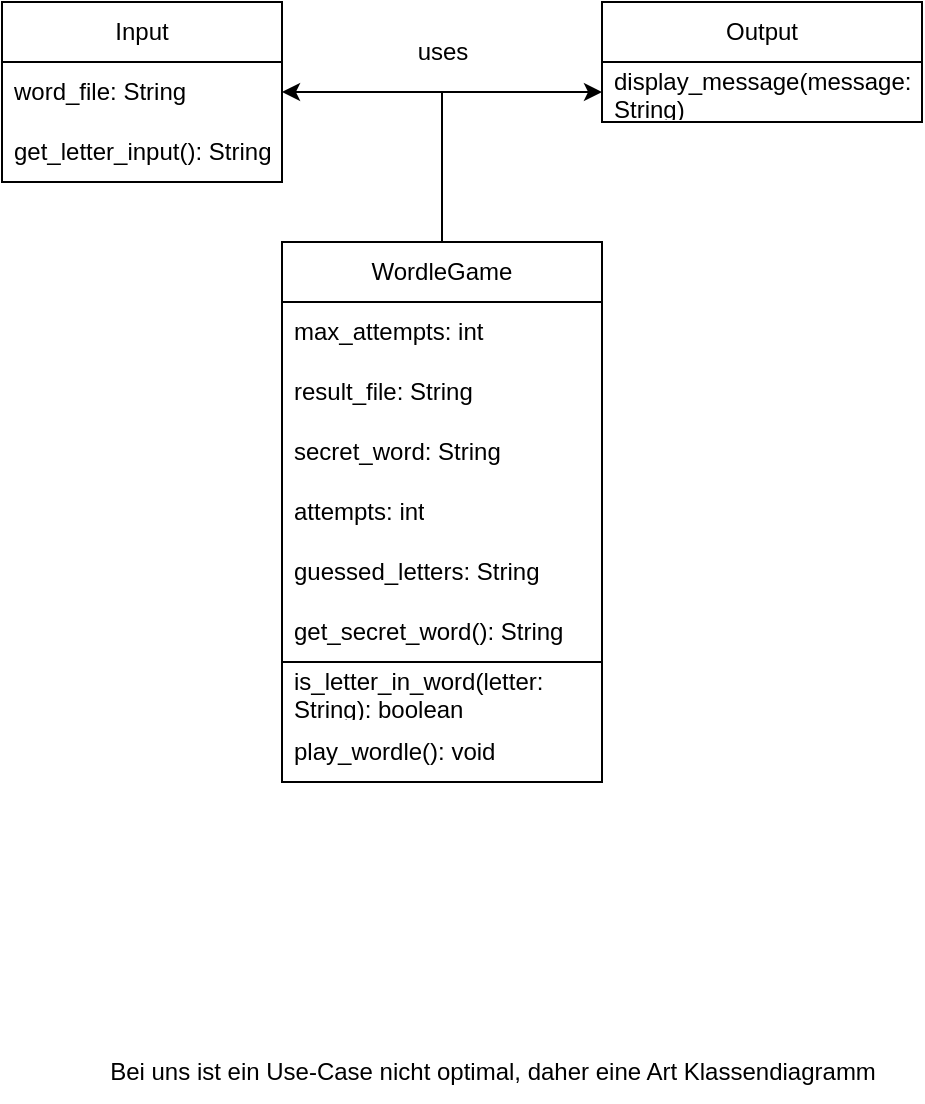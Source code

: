 <mxfile version="21.3.7" type="device">
  <diagram name="Seite-1" id="1A-EJZySvsrowMHgutVx">
    <mxGraphModel dx="841" dy="532" grid="1" gridSize="10" guides="1" tooltips="1" connect="1" arrows="1" fold="1" page="1" pageScale="1" pageWidth="827" pageHeight="1169" math="0" shadow="0">
      <root>
        <mxCell id="0" />
        <mxCell id="1" parent="0" />
        <mxCell id="ZKEbI1KlGsEDk0isB1mK-1" value="Input" style="swimlane;fontStyle=0;childLayout=stackLayout;horizontal=1;startSize=30;horizontalStack=0;resizeParent=1;resizeParentMax=0;resizeLast=0;collapsible=1;marginBottom=0;whiteSpace=wrap;html=1;" vertex="1" parent="1">
          <mxGeometry x="100" y="120" width="140" height="90" as="geometry" />
        </mxCell>
        <mxCell id="ZKEbI1KlGsEDk0isB1mK-29" value="word_file: String" style="text;strokeColor=none;fillColor=none;align=left;verticalAlign=middle;spacingLeft=4;spacingRight=4;overflow=hidden;points=[[0,0.5],[1,0.5]];portConstraint=eastwest;rotatable=0;whiteSpace=wrap;html=1;" vertex="1" parent="ZKEbI1KlGsEDk0isB1mK-1">
          <mxGeometry y="30" width="140" height="30" as="geometry" />
        </mxCell>
        <mxCell id="ZKEbI1KlGsEDk0isB1mK-2" value="get_letter_input(): String" style="text;strokeColor=none;fillColor=none;align=left;verticalAlign=middle;spacingLeft=4;spacingRight=4;overflow=hidden;points=[[0,0.5],[1,0.5]];portConstraint=eastwest;rotatable=0;whiteSpace=wrap;html=1;" vertex="1" parent="ZKEbI1KlGsEDk0isB1mK-1">
          <mxGeometry y="60" width="140" height="30" as="geometry" />
        </mxCell>
        <mxCell id="ZKEbI1KlGsEDk0isB1mK-30" style="edgeStyle=orthogonalEdgeStyle;rounded=0;orthogonalLoop=1;jettySize=auto;html=1;entryX=1;entryY=0.5;entryDx=0;entryDy=0;" edge="1" parent="1" source="ZKEbI1KlGsEDk0isB1mK-5" target="ZKEbI1KlGsEDk0isB1mK-29">
          <mxGeometry relative="1" as="geometry" />
        </mxCell>
        <mxCell id="ZKEbI1KlGsEDk0isB1mK-31" style="edgeStyle=orthogonalEdgeStyle;rounded=0;orthogonalLoop=1;jettySize=auto;html=1;" edge="1" parent="1" source="ZKEbI1KlGsEDk0isB1mK-5" target="ZKEbI1KlGsEDk0isB1mK-12">
          <mxGeometry relative="1" as="geometry" />
        </mxCell>
        <mxCell id="ZKEbI1KlGsEDk0isB1mK-5" value="WordleGame" style="swimlane;fontStyle=0;childLayout=stackLayout;horizontal=1;startSize=30;horizontalStack=0;resizeParent=1;resizeParentMax=0;resizeLast=0;collapsible=1;marginBottom=0;whiteSpace=wrap;html=1;" vertex="1" parent="1">
          <mxGeometry x="240" y="240" width="160" height="270" as="geometry" />
        </mxCell>
        <mxCell id="ZKEbI1KlGsEDk0isB1mK-7" value="max_attempts: int" style="text;strokeColor=none;fillColor=none;align=left;verticalAlign=middle;spacingLeft=4;spacingRight=4;overflow=hidden;points=[[0,0.5],[1,0.5]];portConstraint=eastwest;rotatable=0;whiteSpace=wrap;html=1;" vertex="1" parent="ZKEbI1KlGsEDk0isB1mK-5">
          <mxGeometry y="30" width="160" height="30" as="geometry" />
        </mxCell>
        <mxCell id="ZKEbI1KlGsEDk0isB1mK-8" value="result_file: String" style="text;strokeColor=none;fillColor=none;align=left;verticalAlign=middle;spacingLeft=4;spacingRight=4;overflow=hidden;points=[[0,0.5],[1,0.5]];portConstraint=eastwest;rotatable=0;whiteSpace=wrap;html=1;" vertex="1" parent="ZKEbI1KlGsEDk0isB1mK-5">
          <mxGeometry y="60" width="160" height="30" as="geometry" />
        </mxCell>
        <mxCell id="ZKEbI1KlGsEDk0isB1mK-19" value="secret_word: String" style="text;strokeColor=none;fillColor=none;align=left;verticalAlign=middle;spacingLeft=4;spacingRight=4;overflow=hidden;points=[[0,0.5],[1,0.5]];portConstraint=eastwest;rotatable=0;whiteSpace=wrap;html=1;" vertex="1" parent="ZKEbI1KlGsEDk0isB1mK-5">
          <mxGeometry y="90" width="160" height="30" as="geometry" />
        </mxCell>
        <mxCell id="ZKEbI1KlGsEDk0isB1mK-17" value="attempts: int" style="text;strokeColor=none;fillColor=none;align=left;verticalAlign=middle;spacingLeft=4;spacingRight=4;overflow=hidden;points=[[0,0.5],[1,0.5]];portConstraint=eastwest;rotatable=0;whiteSpace=wrap;html=1;" vertex="1" parent="ZKEbI1KlGsEDk0isB1mK-5">
          <mxGeometry y="120" width="160" height="30" as="geometry" />
        </mxCell>
        <mxCell id="ZKEbI1KlGsEDk0isB1mK-18" value="guessed_letters: String" style="text;strokeColor=none;fillColor=none;align=left;verticalAlign=middle;spacingLeft=4;spacingRight=4;overflow=hidden;points=[[0,0.5],[1,0.5]];portConstraint=eastwest;rotatable=0;whiteSpace=wrap;html=1;" vertex="1" parent="ZKEbI1KlGsEDk0isB1mK-5">
          <mxGeometry y="150" width="160" height="30" as="geometry" />
        </mxCell>
        <mxCell id="ZKEbI1KlGsEDk0isB1mK-20" value="" style="endArrow=none;html=1;rounded=0;" edge="1" parent="ZKEbI1KlGsEDk0isB1mK-5">
          <mxGeometry width="50" height="50" relative="1" as="geometry">
            <mxPoint y="210" as="sourcePoint" />
            <mxPoint x="160" y="210" as="targetPoint" />
          </mxGeometry>
        </mxCell>
        <mxCell id="ZKEbI1KlGsEDk0isB1mK-13" value="get_secret_word(): String" style="text;strokeColor=none;fillColor=none;align=left;verticalAlign=middle;spacingLeft=4;spacingRight=4;overflow=hidden;points=[[0,0.5],[1,0.5]];portConstraint=eastwest;rotatable=0;whiteSpace=wrap;html=1;" vertex="1" parent="ZKEbI1KlGsEDk0isB1mK-5">
          <mxGeometry y="180" width="160" height="30" as="geometry" />
        </mxCell>
        <mxCell id="ZKEbI1KlGsEDk0isB1mK-15" value="is_letter_in_word(letter: String): boolean" style="text;strokeColor=none;fillColor=none;align=left;verticalAlign=middle;spacingLeft=4;spacingRight=4;overflow=hidden;points=[[0,0.5],[1,0.5]];portConstraint=eastwest;rotatable=0;whiteSpace=wrap;html=1;" vertex="1" parent="ZKEbI1KlGsEDk0isB1mK-5">
          <mxGeometry y="210" width="160" height="30" as="geometry" />
        </mxCell>
        <mxCell id="ZKEbI1KlGsEDk0isB1mK-16" value="play_wordle(): void" style="text;strokeColor=none;fillColor=none;align=left;verticalAlign=middle;spacingLeft=4;spacingRight=4;overflow=hidden;points=[[0,0.5],[1,0.5]];portConstraint=eastwest;rotatable=0;whiteSpace=wrap;html=1;" vertex="1" parent="ZKEbI1KlGsEDk0isB1mK-5">
          <mxGeometry y="240" width="160" height="30" as="geometry" />
        </mxCell>
        <mxCell id="ZKEbI1KlGsEDk0isB1mK-9" value="Output" style="swimlane;fontStyle=0;childLayout=stackLayout;horizontal=1;startSize=30;horizontalStack=0;resizeParent=1;resizeParentMax=0;resizeLast=0;collapsible=1;marginBottom=0;whiteSpace=wrap;html=1;" vertex="1" parent="1">
          <mxGeometry x="400" y="120" width="160" height="60" as="geometry" />
        </mxCell>
        <mxCell id="ZKEbI1KlGsEDk0isB1mK-12" value="display_message(message: String)" style="text;strokeColor=none;fillColor=none;align=left;verticalAlign=middle;spacingLeft=4;spacingRight=4;overflow=hidden;points=[[0,0.5],[1,0.5]];portConstraint=eastwest;rotatable=0;whiteSpace=wrap;html=1;" vertex="1" parent="ZKEbI1KlGsEDk0isB1mK-9">
          <mxGeometry y="30" width="160" height="30" as="geometry" />
        </mxCell>
        <mxCell id="ZKEbI1KlGsEDk0isB1mK-25" value="uses" style="text;html=1;align=center;verticalAlign=middle;resizable=0;points=[];autosize=1;strokeColor=none;fillColor=none;" vertex="1" parent="1">
          <mxGeometry x="295" y="130" width="50" height="30" as="geometry" />
        </mxCell>
        <mxCell id="ZKEbI1KlGsEDk0isB1mK-26" value="Bei uns ist ein Use-Case nicht optimal, daher eine Art Klassendiagramm" style="text;html=1;align=center;verticalAlign=middle;resizable=0;points=[];autosize=1;strokeColor=none;fillColor=none;" vertex="1" parent="1">
          <mxGeometry x="140" y="640" width="410" height="30" as="geometry" />
        </mxCell>
      </root>
    </mxGraphModel>
  </diagram>
</mxfile>
